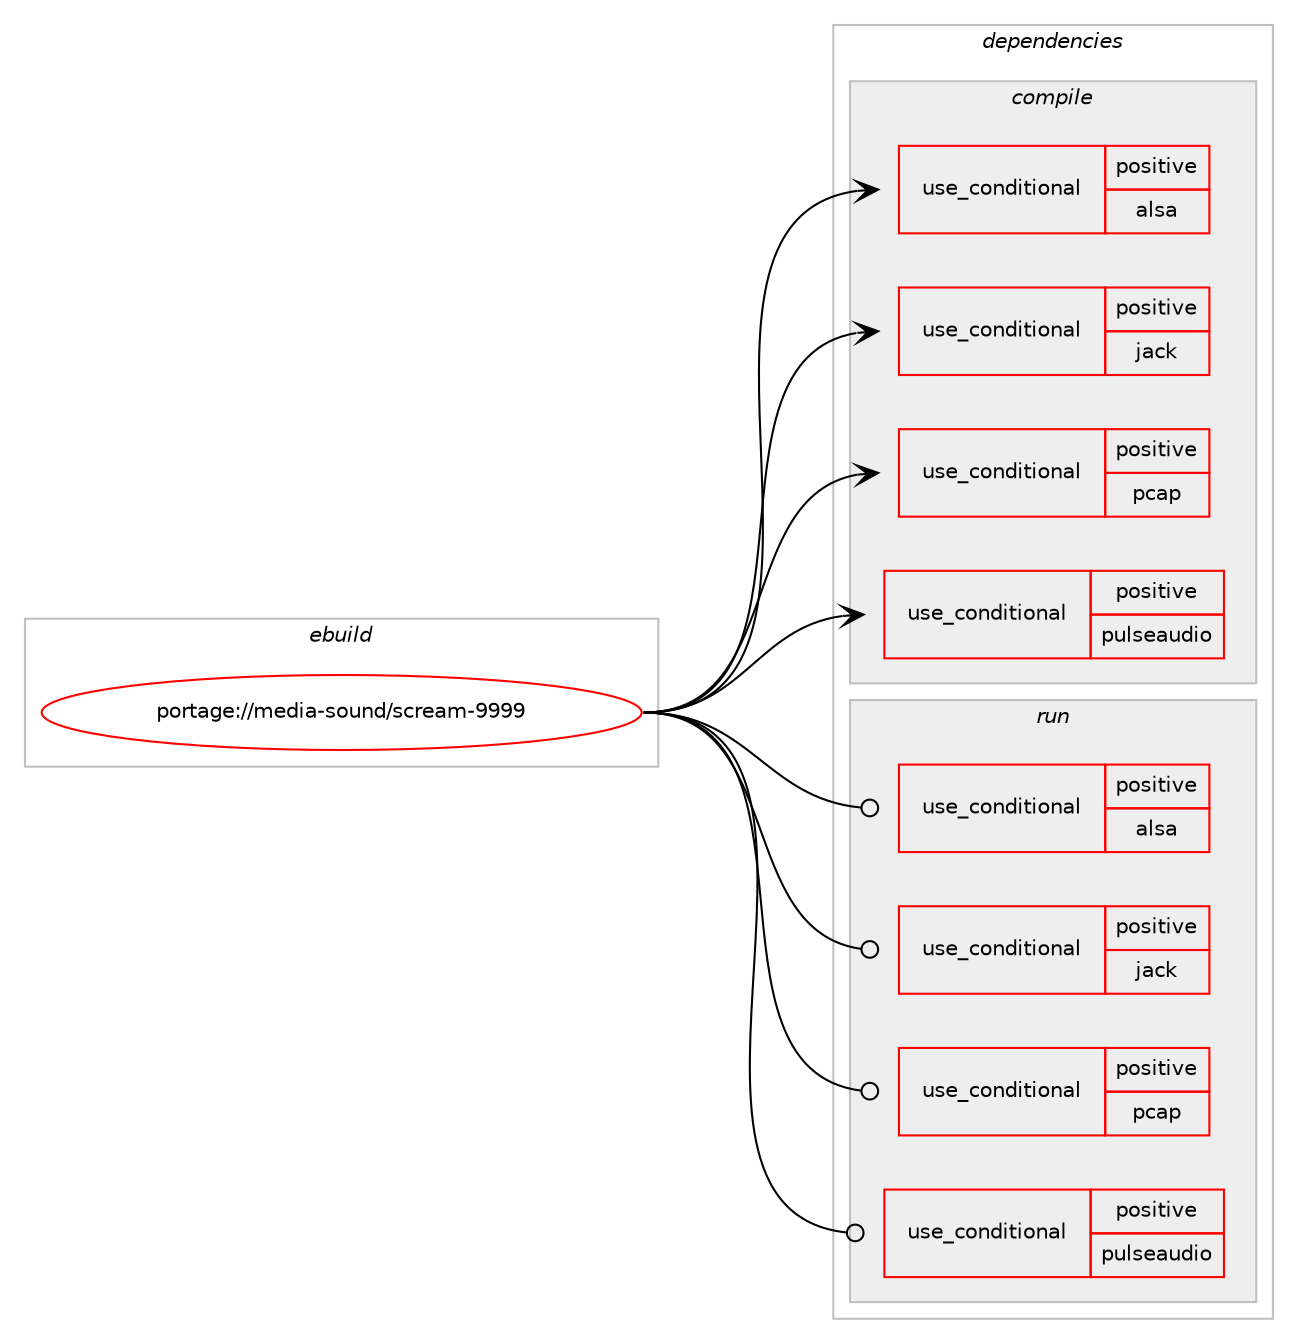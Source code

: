 digraph prolog {

# *************
# Graph options
# *************

newrank=true;
concentrate=true;
compound=true;
graph [rankdir=LR,fontname=Helvetica,fontsize=10,ranksep=1.5];#, ranksep=2.5, nodesep=0.2];
edge  [arrowhead=vee];
node  [fontname=Helvetica,fontsize=10];

# **********
# The ebuild
# **********

subgraph cluster_leftcol {
color=gray;
rank=same;
label=<<i>ebuild</i>>;
id [label="portage://media-sound/scream-9999", color=red, width=4, href="../media-sound/scream-9999.svg"];
}

# ****************
# The dependencies
# ****************

subgraph cluster_midcol {
color=gray;
label=<<i>dependencies</i>>;
subgraph cluster_compile {
fillcolor="#eeeeee";
style=filled;
label=<<i>compile</i>>;
subgraph cond79604 {
dependency165486 [label=<<TABLE BORDER="0" CELLBORDER="1" CELLSPACING="0" CELLPADDING="4"><TR><TD ROWSPAN="3" CELLPADDING="10">use_conditional</TD></TR><TR><TD>positive</TD></TR><TR><TD>alsa</TD></TR></TABLE>>, shape=none, color=red];
# *** BEGIN UNKNOWN DEPENDENCY TYPE (TODO) ***
# dependency165486 -> package_dependency(portage://media-sound/scream-9999,install,no,media-libs,alsa-lib,none,[,,],[],[])
# *** END UNKNOWN DEPENDENCY TYPE (TODO) ***

}
id:e -> dependency165486:w [weight=20,style="solid",arrowhead="vee"];
subgraph cond79605 {
dependency165487 [label=<<TABLE BORDER="0" CELLBORDER="1" CELLSPACING="0" CELLPADDING="4"><TR><TD ROWSPAN="3" CELLPADDING="10">use_conditional</TD></TR><TR><TD>positive</TD></TR><TR><TD>jack</TD></TR></TABLE>>, shape=none, color=red];
# *** BEGIN UNKNOWN DEPENDENCY TYPE (TODO) ***
# dependency165487 -> package_dependency(portage://media-sound/scream-9999,install,no,media-libs,soxr,none,[,,],[],[])
# *** END UNKNOWN DEPENDENCY TYPE (TODO) ***

# *** BEGIN UNKNOWN DEPENDENCY TYPE (TODO) ***
# dependency165487 -> package_dependency(portage://media-sound/scream-9999,install,no,virtual,jack,none,[,,],[],[])
# *** END UNKNOWN DEPENDENCY TYPE (TODO) ***

}
id:e -> dependency165487:w [weight=20,style="solid",arrowhead="vee"];
subgraph cond79606 {
dependency165488 [label=<<TABLE BORDER="0" CELLBORDER="1" CELLSPACING="0" CELLPADDING="4"><TR><TD ROWSPAN="3" CELLPADDING="10">use_conditional</TD></TR><TR><TD>positive</TD></TR><TR><TD>pcap</TD></TR></TABLE>>, shape=none, color=red];
# *** BEGIN UNKNOWN DEPENDENCY TYPE (TODO) ***
# dependency165488 -> package_dependency(portage://media-sound/scream-9999,install,no,net-libs,libpcap,none,[,,],[],[])
# *** END UNKNOWN DEPENDENCY TYPE (TODO) ***

}
id:e -> dependency165488:w [weight=20,style="solid",arrowhead="vee"];
subgraph cond79607 {
dependency165489 [label=<<TABLE BORDER="0" CELLBORDER="1" CELLSPACING="0" CELLPADDING="4"><TR><TD ROWSPAN="3" CELLPADDING="10">use_conditional</TD></TR><TR><TD>positive</TD></TR><TR><TD>pulseaudio</TD></TR></TABLE>>, shape=none, color=red];
# *** BEGIN UNKNOWN DEPENDENCY TYPE (TODO) ***
# dependency165489 -> package_dependency(portage://media-sound/scream-9999,install,no,media-libs,libpulse,none,[,,],[],[])
# *** END UNKNOWN DEPENDENCY TYPE (TODO) ***

}
id:e -> dependency165489:w [weight=20,style="solid",arrowhead="vee"];
}
subgraph cluster_compileandrun {
fillcolor="#eeeeee";
style=filled;
label=<<i>compile and run</i>>;
}
subgraph cluster_run {
fillcolor="#eeeeee";
style=filled;
label=<<i>run</i>>;
subgraph cond79608 {
dependency165490 [label=<<TABLE BORDER="0" CELLBORDER="1" CELLSPACING="0" CELLPADDING="4"><TR><TD ROWSPAN="3" CELLPADDING="10">use_conditional</TD></TR><TR><TD>positive</TD></TR><TR><TD>alsa</TD></TR></TABLE>>, shape=none, color=red];
# *** BEGIN UNKNOWN DEPENDENCY TYPE (TODO) ***
# dependency165490 -> package_dependency(portage://media-sound/scream-9999,run,no,media-libs,alsa-lib,none,[,,],[],[])
# *** END UNKNOWN DEPENDENCY TYPE (TODO) ***

}
id:e -> dependency165490:w [weight=20,style="solid",arrowhead="odot"];
subgraph cond79609 {
dependency165491 [label=<<TABLE BORDER="0" CELLBORDER="1" CELLSPACING="0" CELLPADDING="4"><TR><TD ROWSPAN="3" CELLPADDING="10">use_conditional</TD></TR><TR><TD>positive</TD></TR><TR><TD>jack</TD></TR></TABLE>>, shape=none, color=red];
# *** BEGIN UNKNOWN DEPENDENCY TYPE (TODO) ***
# dependency165491 -> package_dependency(portage://media-sound/scream-9999,run,no,media-libs,soxr,none,[,,],[],[])
# *** END UNKNOWN DEPENDENCY TYPE (TODO) ***

# *** BEGIN UNKNOWN DEPENDENCY TYPE (TODO) ***
# dependency165491 -> package_dependency(portage://media-sound/scream-9999,run,no,virtual,jack,none,[,,],[],[])
# *** END UNKNOWN DEPENDENCY TYPE (TODO) ***

}
id:e -> dependency165491:w [weight=20,style="solid",arrowhead="odot"];
subgraph cond79610 {
dependency165492 [label=<<TABLE BORDER="0" CELLBORDER="1" CELLSPACING="0" CELLPADDING="4"><TR><TD ROWSPAN="3" CELLPADDING="10">use_conditional</TD></TR><TR><TD>positive</TD></TR><TR><TD>pcap</TD></TR></TABLE>>, shape=none, color=red];
# *** BEGIN UNKNOWN DEPENDENCY TYPE (TODO) ***
# dependency165492 -> package_dependency(portage://media-sound/scream-9999,run,no,net-libs,libpcap,none,[,,],[],[])
# *** END UNKNOWN DEPENDENCY TYPE (TODO) ***

}
id:e -> dependency165492:w [weight=20,style="solid",arrowhead="odot"];
subgraph cond79611 {
dependency165493 [label=<<TABLE BORDER="0" CELLBORDER="1" CELLSPACING="0" CELLPADDING="4"><TR><TD ROWSPAN="3" CELLPADDING="10">use_conditional</TD></TR><TR><TD>positive</TD></TR><TR><TD>pulseaudio</TD></TR></TABLE>>, shape=none, color=red];
# *** BEGIN UNKNOWN DEPENDENCY TYPE (TODO) ***
# dependency165493 -> package_dependency(portage://media-sound/scream-9999,run,no,media-libs,libpulse,none,[,,],[],[])
# *** END UNKNOWN DEPENDENCY TYPE (TODO) ***

}
id:e -> dependency165493:w [weight=20,style="solid",arrowhead="odot"];
}
}

# **************
# The candidates
# **************

subgraph cluster_choices {
rank=same;
color=gray;
label=<<i>candidates</i>>;

}

}

